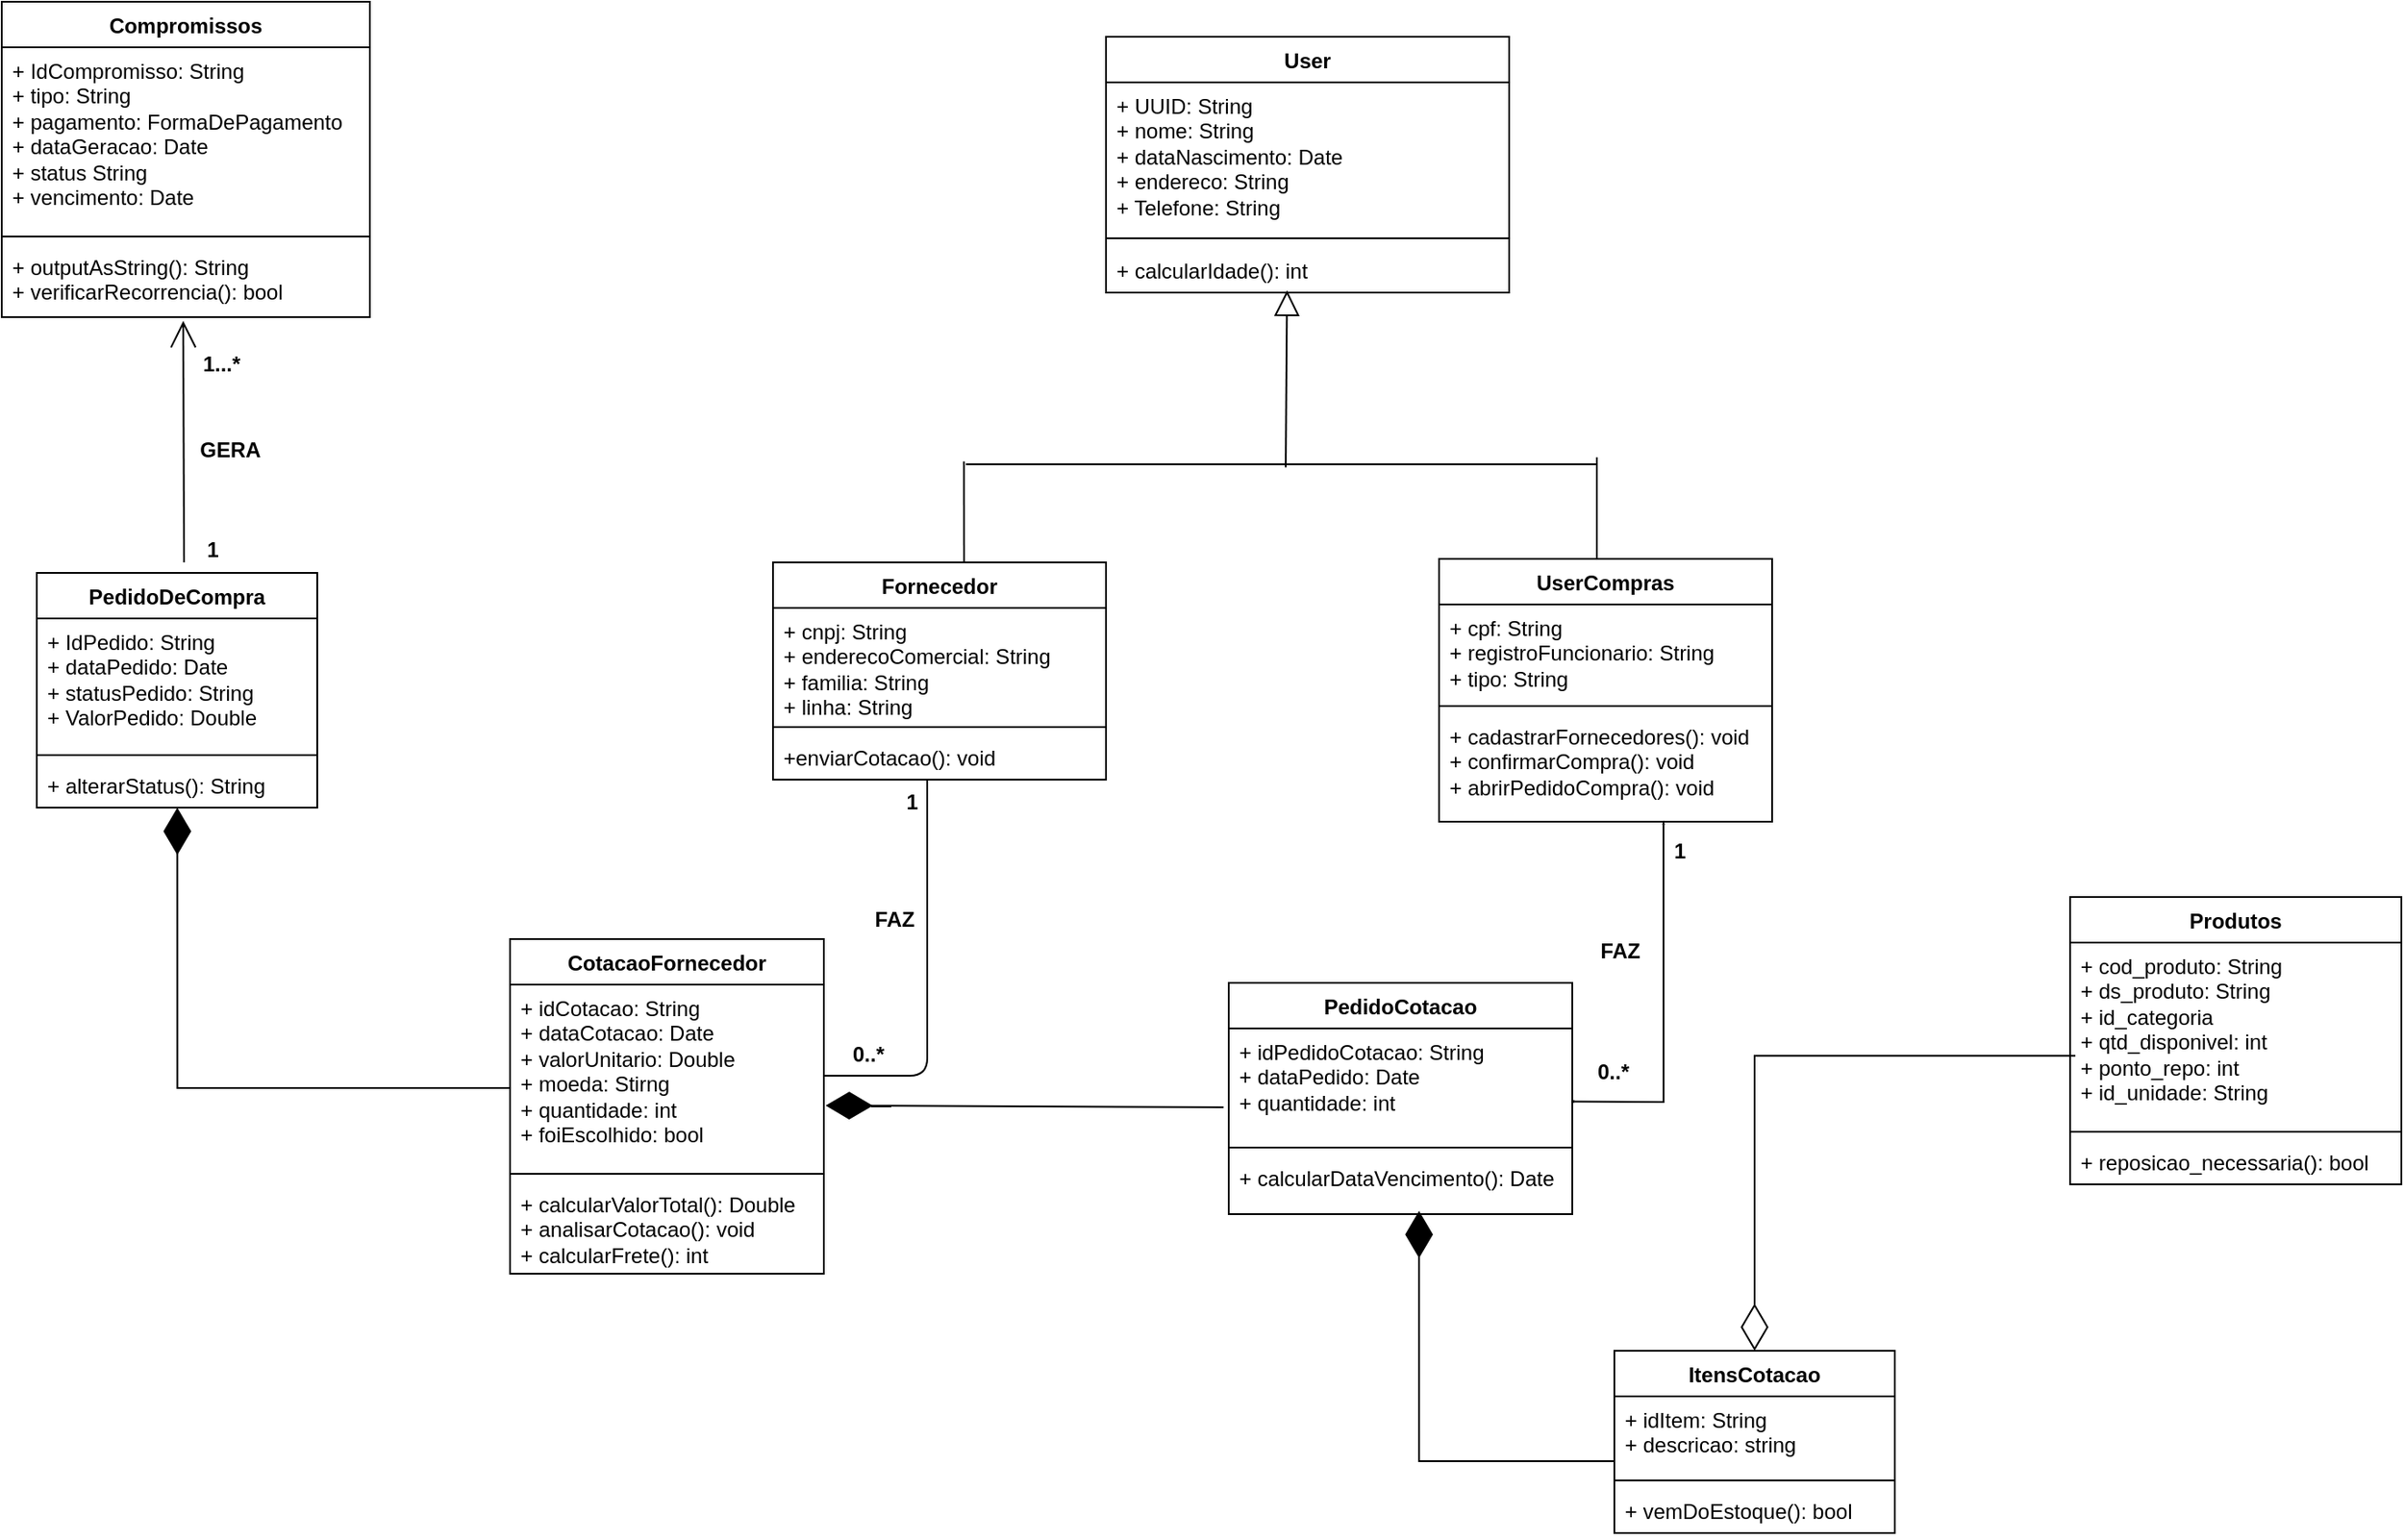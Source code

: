 <mxfile version="22.0.8" type="github">
  <diagram id="C5RBs43oDa-KdzZeNtuy" name="Page-1">
    <mxGraphModel dx="580" dy="243" grid="0" gridSize="10" guides="1" tooltips="1" connect="1" arrows="1" fold="1" page="1" pageScale="1" pageWidth="1654" pageHeight="1169" background="#FFFFFF" math="0" shadow="0">
      <root>
        <mxCell id="WIyWlLk6GJQsqaUBKTNV-0" />
        <mxCell id="WIyWlLk6GJQsqaUBKTNV-1" parent="WIyWlLk6GJQsqaUBKTNV-0" />
        <mxCell id="4EW0FoZZysdQp16mMdRi-5" value="User" style="swimlane;fontStyle=1;align=center;verticalAlign=top;childLayout=stackLayout;horizontal=1;startSize=26;horizontalStack=0;resizeParent=1;resizeParentMax=0;resizeLast=0;collapsible=1;marginBottom=0;whiteSpace=wrap;html=1;swimlaneLine=1;fillColor=default;swimlaneFillColor=default;" parent="WIyWlLk6GJQsqaUBKTNV-1" vertex="1">
          <mxGeometry x="790" y="80" width="230" height="146" as="geometry">
            <mxRectangle x="254" y="70" width="70" height="30" as="alternateBounds" />
          </mxGeometry>
        </mxCell>
        <mxCell id="4EW0FoZZysdQp16mMdRi-6" value="+ UUID: String&lt;br style=&quot;border-color: var(--border-color);&quot;&gt;+ nome: String&lt;br style=&quot;border-color: var(--border-color);&quot;&gt;+ dataNascimento: Date&lt;br style=&quot;border-color: var(--border-color);&quot;&gt;+ endereco: String&lt;br&gt;+ Telefone: String" style="text;strokeColor=none;fillColor=none;align=left;verticalAlign=top;spacingLeft=4;spacingRight=4;overflow=hidden;rotatable=0;points=[[0,0.5],[1,0.5]];portConstraint=eastwest;whiteSpace=wrap;html=1;" parent="4EW0FoZZysdQp16mMdRi-5" vertex="1">
          <mxGeometry y="26" width="230" height="84" as="geometry" />
        </mxCell>
        <mxCell id="4EW0FoZZysdQp16mMdRi-7" value="" style="line;strokeWidth=1;fillColor=none;align=left;verticalAlign=middle;spacingTop=-1;spacingLeft=3;spacingRight=3;rotatable=0;labelPosition=right;points=[];portConstraint=eastwest;strokeColor=default;shadow=0;perimeterSpacing=0;" parent="4EW0FoZZysdQp16mMdRi-5" vertex="1">
          <mxGeometry y="110" width="230" height="10" as="geometry" />
        </mxCell>
        <mxCell id="4EW0FoZZysdQp16mMdRi-12" value="+ calcularIdade(): int" style="text;strokeColor=none;fillColor=none;align=left;verticalAlign=top;spacingLeft=4;spacingRight=4;overflow=hidden;rotatable=0;points=[[0,0.5],[1,0.5]];portConstraint=eastwest;whiteSpace=wrap;html=1;" parent="4EW0FoZZysdQp16mMdRi-5" vertex="1">
          <mxGeometry y="120" width="230" height="26" as="geometry" />
        </mxCell>
        <mxCell id="4EW0FoZZysdQp16mMdRi-9" value="UserCompras" style="swimlane;fontStyle=1;align=center;verticalAlign=top;childLayout=stackLayout;horizontal=1;startSize=26;horizontalStack=0;resizeParent=1;resizeParentMax=0;resizeLast=0;collapsible=1;marginBottom=0;whiteSpace=wrap;html=1;fillColor=default;swimlaneFillColor=default;" parent="WIyWlLk6GJQsqaUBKTNV-1" vertex="1">
          <mxGeometry x="980" y="378" width="190" height="150" as="geometry" />
        </mxCell>
        <mxCell id="4EW0FoZZysdQp16mMdRi-10" value="+ cpf: String&lt;br&gt;+ registroFuncionario: String&lt;br&gt;+ tipo: String" style="text;strokeColor=none;fillColor=none;align=left;verticalAlign=top;spacingLeft=4;spacingRight=4;overflow=hidden;rotatable=0;points=[[0,0.5],[1,0.5]];portConstraint=eastwest;whiteSpace=wrap;html=1;" parent="4EW0FoZZysdQp16mMdRi-9" vertex="1">
          <mxGeometry y="26" width="190" height="54" as="geometry" />
        </mxCell>
        <mxCell id="4EW0FoZZysdQp16mMdRi-11" value="" style="line;strokeWidth=1;fillColor=none;align=left;verticalAlign=middle;spacingTop=-1;spacingLeft=3;spacingRight=3;rotatable=0;labelPosition=right;points=[];portConstraint=eastwest;strokeColor=inherit;" parent="4EW0FoZZysdQp16mMdRi-9" vertex="1">
          <mxGeometry y="80" width="190" height="8" as="geometry" />
        </mxCell>
        <mxCell id="4EW0FoZZysdQp16mMdRi-13" value="+ cadastrarFornecedores(): void&lt;br&gt;+ confirmarCompra(): void&lt;br&gt;+ abrirPedidoCompra(): void" style="text;strokeColor=none;fillColor=none;align=left;verticalAlign=top;spacingLeft=4;spacingRight=4;overflow=hidden;rotatable=0;points=[[0,0.5],[1,0.5]];portConstraint=eastwest;whiteSpace=wrap;html=1;" parent="4EW0FoZZysdQp16mMdRi-9" vertex="1">
          <mxGeometry y="88" width="190" height="62" as="geometry" />
        </mxCell>
        <mxCell id="4EW0FoZZysdQp16mMdRi-14" value="Fornecedor" style="swimlane;fontStyle=1;align=center;verticalAlign=top;childLayout=stackLayout;horizontal=1;startSize=26;horizontalStack=0;resizeParent=1;resizeParentMax=0;resizeLast=0;collapsible=1;marginBottom=0;whiteSpace=wrap;html=1;swimlaneFillColor=default;gradientColor=none;" parent="WIyWlLk6GJQsqaUBKTNV-1" vertex="1">
          <mxGeometry x="600" y="380" width="190" height="124" as="geometry" />
        </mxCell>
        <mxCell id="4EW0FoZZysdQp16mMdRi-15" value="+ cnpj: String&lt;br&gt;+ enderecoComercial: String&lt;br&gt;+ familia: String&lt;br&gt;+ linha: String" style="text;strokeColor=none;fillColor=none;align=left;verticalAlign=top;spacingLeft=4;spacingRight=4;overflow=hidden;rotatable=0;points=[[0,0.5],[1,0.5]];portConstraint=eastwest;whiteSpace=wrap;html=1;" parent="4EW0FoZZysdQp16mMdRi-14" vertex="1">
          <mxGeometry y="26" width="190" height="64" as="geometry" />
        </mxCell>
        <mxCell id="4EW0FoZZysdQp16mMdRi-16" value="" style="line;strokeWidth=1;fillColor=none;align=left;verticalAlign=middle;spacingTop=-1;spacingLeft=3;spacingRight=3;rotatable=0;labelPosition=right;points=[];portConstraint=eastwest;strokeColor=inherit;" parent="4EW0FoZZysdQp16mMdRi-14" vertex="1">
          <mxGeometry y="90" width="190" height="8" as="geometry" />
        </mxCell>
        <mxCell id="4EW0FoZZysdQp16mMdRi-17" value="+enviarCotacao(): void" style="text;strokeColor=none;fillColor=none;align=left;verticalAlign=top;spacingLeft=4;spacingRight=4;overflow=hidden;rotatable=0;points=[[0,0.5],[1,0.5]];portConstraint=eastwest;whiteSpace=wrap;html=1;" parent="4EW0FoZZysdQp16mMdRi-14" vertex="1">
          <mxGeometry y="98" width="190" height="26" as="geometry" />
        </mxCell>
        <mxCell id="4EW0FoZZysdQp16mMdRi-21" value="" style="line;strokeWidth=1;fillColor=none;align=left;verticalAlign=middle;spacingTop=-1;spacingLeft=3;spacingRight=3;rotatable=0;labelPosition=right;points=[];portConstraint=eastwest;strokeColor=inherit;" parent="WIyWlLk6GJQsqaUBKTNV-1" vertex="1">
          <mxGeometry x="710" y="320" width="360" height="8" as="geometry" />
        </mxCell>
        <mxCell id="4EW0FoZZysdQp16mMdRi-25" value="" style="endArrow=none;html=1;rounded=0;entryX=-0.003;entryY=0.292;entryDx=0;entryDy=0;entryPerimeter=0;" parent="WIyWlLk6GJQsqaUBKTNV-1" target="4EW0FoZZysdQp16mMdRi-21" edge="1">
          <mxGeometry width="50" height="50" relative="1" as="geometry">
            <mxPoint x="709" y="380" as="sourcePoint" />
            <mxPoint x="740" y="340" as="targetPoint" />
          </mxGeometry>
        </mxCell>
        <mxCell id="4EW0FoZZysdQp16mMdRi-26" value="" style="endArrow=none;html=1;rounded=0;" parent="WIyWlLk6GJQsqaUBKTNV-1" edge="1">
          <mxGeometry width="50" height="50" relative="1" as="geometry">
            <mxPoint x="1070" y="378" as="sourcePoint" />
            <mxPoint x="1070" y="320" as="targetPoint" />
          </mxGeometry>
        </mxCell>
        <mxCell id="4EW0FoZZysdQp16mMdRi-27" value="" style="endArrow=block;endFill=0;html=1;rounded=0;endSize=12;entryX=0.449;entryY=0.953;entryDx=0;entryDy=0;entryPerimeter=0;exitX=0.507;exitY=0.717;exitDx=0;exitDy=0;exitPerimeter=0;" parent="WIyWlLk6GJQsqaUBKTNV-1" source="4EW0FoZZysdQp16mMdRi-21" target="4EW0FoZZysdQp16mMdRi-12" edge="1">
          <mxGeometry width="160" relative="1" as="geometry">
            <mxPoint x="890" y="324" as="sourcePoint" />
            <mxPoint x="890" y="260" as="targetPoint" />
          </mxGeometry>
        </mxCell>
        <mxCell id="4EW0FoZZysdQp16mMdRi-28" value="PedidoDeCompra" style="swimlane;fontStyle=1;align=center;verticalAlign=top;childLayout=stackLayout;horizontal=1;startSize=26;horizontalStack=0;resizeParent=1;resizeParentMax=0;resizeLast=0;collapsible=1;marginBottom=0;whiteSpace=wrap;html=1;" parent="WIyWlLk6GJQsqaUBKTNV-1" vertex="1">
          <mxGeometry x="180" y="386" width="160" height="134" as="geometry">
            <mxRectangle x="1100" y="605" width="140" height="30" as="alternateBounds" />
          </mxGeometry>
        </mxCell>
        <mxCell id="4EW0FoZZysdQp16mMdRi-29" value="+ IdPedido: String&lt;br&gt;+ dataPedido: Date&lt;br&gt;+ statusPedido: String&lt;br&gt;+ ValorPedido: Double" style="text;strokeColor=none;fillColor=none;align=left;verticalAlign=top;spacingLeft=4;spacingRight=4;overflow=hidden;rotatable=0;points=[[0,0.5],[1,0.5]];portConstraint=eastwest;whiteSpace=wrap;html=1;" parent="4EW0FoZZysdQp16mMdRi-28" vertex="1">
          <mxGeometry y="26" width="160" height="74" as="geometry" />
        </mxCell>
        <mxCell id="4EW0FoZZysdQp16mMdRi-30" value="" style="line;strokeWidth=1;fillColor=none;align=left;verticalAlign=middle;spacingTop=-1;spacingLeft=3;spacingRight=3;rotatable=0;labelPosition=right;points=[];portConstraint=eastwest;strokeColor=inherit;" parent="4EW0FoZZysdQp16mMdRi-28" vertex="1">
          <mxGeometry y="100" width="160" height="8" as="geometry" />
        </mxCell>
        <mxCell id="4EW0FoZZysdQp16mMdRi-31" value="+ alterarStatus(): String" style="text;strokeColor=none;fillColor=none;align=left;verticalAlign=top;spacingLeft=4;spacingRight=4;overflow=hidden;rotatable=0;points=[[0,0.5],[1,0.5]];portConstraint=eastwest;whiteSpace=wrap;html=1;" parent="4EW0FoZZysdQp16mMdRi-28" vertex="1">
          <mxGeometry y="108" width="160" height="26" as="geometry" />
        </mxCell>
        <mxCell id="4EW0FoZZysdQp16mMdRi-32" value="CotacaoFornecedor" style="swimlane;fontStyle=1;align=center;verticalAlign=top;childLayout=stackLayout;horizontal=1;startSize=26;horizontalStack=0;resizeParent=1;resizeParentMax=0;resizeLast=0;collapsible=1;marginBottom=0;whiteSpace=wrap;html=1;" parent="WIyWlLk6GJQsqaUBKTNV-1" vertex="1">
          <mxGeometry x="450" y="595" width="179" height="191" as="geometry" />
        </mxCell>
        <mxCell id="4EW0FoZZysdQp16mMdRi-33" value="+ idCotacao: String&lt;br&gt;+ dataCotacao: Date&lt;br&gt;+ valorUnitario: Double&lt;br&gt;+ moeda: Stirng&lt;br&gt;+ quantidade: int&lt;br&gt;+ foiEscolhido: bool" style="text;strokeColor=none;fillColor=none;align=left;verticalAlign=top;spacingLeft=4;spacingRight=4;overflow=hidden;rotatable=0;points=[[0,0.5],[1,0.5]];portConstraint=eastwest;whiteSpace=wrap;html=1;" parent="4EW0FoZZysdQp16mMdRi-32" vertex="1">
          <mxGeometry y="26" width="179" height="104" as="geometry" />
        </mxCell>
        <mxCell id="4EW0FoZZysdQp16mMdRi-34" value="" style="line;strokeWidth=1;fillColor=none;align=left;verticalAlign=middle;spacingTop=-1;spacingLeft=3;spacingRight=3;rotatable=0;labelPosition=right;points=[];portConstraint=eastwest;strokeColor=inherit;" parent="4EW0FoZZysdQp16mMdRi-32" vertex="1">
          <mxGeometry y="130" width="179" height="8" as="geometry" />
        </mxCell>
        <mxCell id="4EW0FoZZysdQp16mMdRi-35" value="+ calcularValorTotal(): Double&lt;br&gt;+ analisarCotacao(): void&lt;br&gt;+ calcularFrete(): int" style="text;strokeColor=none;fillColor=none;align=left;verticalAlign=top;spacingLeft=4;spacingRight=4;overflow=hidden;rotatable=0;points=[[0,0.5],[1,0.5]];portConstraint=eastwest;whiteSpace=wrap;html=1;" parent="4EW0FoZZysdQp16mMdRi-32" vertex="1">
          <mxGeometry y="138" width="179" height="53" as="geometry" />
        </mxCell>
        <mxCell id="4EW0FoZZysdQp16mMdRi-40" value="PedidoCotacao" style="swimlane;fontStyle=1;align=center;verticalAlign=top;childLayout=stackLayout;horizontal=1;startSize=26;horizontalStack=0;resizeParent=1;resizeParentMax=0;resizeLast=0;collapsible=1;marginBottom=0;whiteSpace=wrap;html=1;" parent="WIyWlLk6GJQsqaUBKTNV-1" vertex="1">
          <mxGeometry x="860" y="620" width="196" height="132" as="geometry" />
        </mxCell>
        <mxCell id="4EW0FoZZysdQp16mMdRi-41" value="+ idPedidoCotacao: String&lt;br&gt;+ dataPedido: Date&lt;br&gt;+ quantidade: int" style="text;strokeColor=none;fillColor=none;align=left;verticalAlign=top;spacingLeft=4;spacingRight=4;overflow=hidden;rotatable=0;points=[[0,0.5],[1,0.5]];portConstraint=eastwest;whiteSpace=wrap;html=1;" parent="4EW0FoZZysdQp16mMdRi-40" vertex="1">
          <mxGeometry y="26" width="196" height="64" as="geometry" />
        </mxCell>
        <mxCell id="4EW0FoZZysdQp16mMdRi-42" value="" style="line;strokeWidth=1;fillColor=none;align=left;verticalAlign=middle;spacingTop=-1;spacingLeft=3;spacingRight=3;rotatable=0;labelPosition=right;points=[];portConstraint=eastwest;strokeColor=inherit;" parent="4EW0FoZZysdQp16mMdRi-40" vertex="1">
          <mxGeometry y="90" width="196" height="8" as="geometry" />
        </mxCell>
        <mxCell id="4EW0FoZZysdQp16mMdRi-43" value="+ calcularDataVencimento(): Date" style="text;strokeColor=none;fillColor=none;align=left;verticalAlign=top;spacingLeft=4;spacingRight=4;overflow=hidden;rotatable=0;points=[[0,0.5],[1,0.5]];portConstraint=eastwest;whiteSpace=wrap;html=1;" parent="4EW0FoZZysdQp16mMdRi-40" vertex="1">
          <mxGeometry y="98" width="196" height="34" as="geometry" />
        </mxCell>
        <mxCell id="4EW0FoZZysdQp16mMdRi-44" value="ItensCotacao" style="swimlane;fontStyle=1;align=center;verticalAlign=top;childLayout=stackLayout;horizontal=1;startSize=26;horizontalStack=0;resizeParent=1;resizeParentMax=0;resizeLast=0;collapsible=1;marginBottom=0;whiteSpace=wrap;html=1;" parent="WIyWlLk6GJQsqaUBKTNV-1" vertex="1">
          <mxGeometry x="1080" y="830" width="160" height="104" as="geometry" />
        </mxCell>
        <mxCell id="4EW0FoZZysdQp16mMdRi-45" value="+ idItem: String&lt;br&gt;+ descricao: string" style="text;strokeColor=none;fillColor=none;align=left;verticalAlign=top;spacingLeft=4;spacingRight=4;overflow=hidden;rotatable=0;points=[[0,0.5],[1,0.5]];portConstraint=eastwest;whiteSpace=wrap;html=1;" parent="4EW0FoZZysdQp16mMdRi-44" vertex="1">
          <mxGeometry y="26" width="160" height="44" as="geometry" />
        </mxCell>
        <mxCell id="4EW0FoZZysdQp16mMdRi-46" value="" style="line;strokeWidth=1;fillColor=none;align=left;verticalAlign=middle;spacingTop=-1;spacingLeft=3;spacingRight=3;rotatable=0;labelPosition=right;points=[];portConstraint=eastwest;strokeColor=inherit;" parent="4EW0FoZZysdQp16mMdRi-44" vertex="1">
          <mxGeometry y="70" width="160" height="8" as="geometry" />
        </mxCell>
        <mxCell id="4EW0FoZZysdQp16mMdRi-47" value="+ vemDoEstoque(): bool" style="text;strokeColor=none;fillColor=none;align=left;verticalAlign=top;spacingLeft=4;spacingRight=4;overflow=hidden;rotatable=0;points=[[0,0.5],[1,0.5]];portConstraint=eastwest;whiteSpace=wrap;html=1;" parent="4EW0FoZZysdQp16mMdRi-44" vertex="1">
          <mxGeometry y="78" width="160" height="26" as="geometry" />
        </mxCell>
        <mxCell id="4EW0FoZZysdQp16mMdRi-49" value="" style="endArrow=none;endFill=0;endSize=12;html=1;rounded=1;edgeStyle=orthogonalEdgeStyle;exitX=0.463;exitY=1.016;exitDx=0;exitDy=0;exitPerimeter=0;" parent="WIyWlLk6GJQsqaUBKTNV-1" target="4EW0FoZZysdQp16mMdRi-33" edge="1" source="4EW0FoZZysdQp16mMdRi-17">
          <mxGeometry width="160" relative="1" as="geometry">
            <mxPoint x="735" y="510" as="sourcePoint" />
            <mxPoint x="905" y="446" as="targetPoint" />
            <Array as="points">
              <mxPoint x="688" y="673" />
            </Array>
          </mxGeometry>
        </mxCell>
        <mxCell id="4EW0FoZZysdQp16mMdRi-48" value="" style="endArrow=diamondThin;endFill=1;endSize=24;html=1;rounded=0;exitX=-0.015;exitY=0.703;exitDx=0;exitDy=0;exitPerimeter=0;" parent="WIyWlLk6GJQsqaUBKTNV-1" source="4EW0FoZZysdQp16mMdRi-41" edge="1">
          <mxGeometry width="160" relative="1" as="geometry">
            <mxPoint x="545" y="696" as="sourcePoint" />
            <mxPoint x="630" y="690" as="targetPoint" />
            <Array as="points" />
          </mxGeometry>
        </mxCell>
        <mxCell id="4EW0FoZZysdQp16mMdRi-51" value="1" style="text;align=center;fontStyle=1;verticalAlign=middle;spacingLeft=3;spacingRight=3;strokeColor=none;rotatable=0;points=[[0,0.5],[1,0.5]];portConstraint=eastwest;html=1;" parent="WIyWlLk6GJQsqaUBKTNV-1" vertex="1">
          <mxGeometry x="639" y="504" width="80" height="26" as="geometry" />
        </mxCell>
        <mxCell id="4EW0FoZZysdQp16mMdRi-52" value="0..*" style="text;align=center;fontStyle=1;verticalAlign=middle;spacingLeft=3;spacingRight=3;strokeColor=none;rotatable=0;points=[[0,0.5],[1,0.5]];portConstraint=eastwest;html=1;" parent="WIyWlLk6GJQsqaUBKTNV-1" vertex="1">
          <mxGeometry x="614" y="648" width="80" height="26" as="geometry" />
        </mxCell>
        <mxCell id="4EW0FoZZysdQp16mMdRi-53" value="FAZ" style="text;align=center;fontStyle=1;verticalAlign=middle;spacingLeft=3;spacingRight=3;strokeColor=none;rotatable=0;points=[[0,0.5],[1,0.5]];portConstraint=eastwest;html=1;" parent="WIyWlLk6GJQsqaUBKTNV-1" vertex="1">
          <mxGeometry x="629" y="571" width="80" height="26" as="geometry" />
        </mxCell>
        <mxCell id="4EW0FoZZysdQp16mMdRi-54" value="" style="endArrow=open;endFill=0;endSize=0;html=1;rounded=0;edgeStyle=orthogonalEdgeStyle;startArrow=openThin;startFill=0;startSize=0;" parent="WIyWlLk6GJQsqaUBKTNV-1" target="4EW0FoZZysdQp16mMdRi-41" edge="1" source="4EW0FoZZysdQp16mMdRi-57">
          <mxGeometry width="160" relative="1" as="geometry">
            <mxPoint x="1080" y="530" as="sourcePoint" />
            <mxPoint x="1050" y="700" as="targetPoint" />
            <Array as="points">
              <mxPoint x="1080" y="678" />
            </Array>
          </mxGeometry>
        </mxCell>
        <mxCell id="4EW0FoZZysdQp16mMdRi-55" value="1" style="text;align=center;fontStyle=1;verticalAlign=middle;spacingLeft=3;spacingRight=3;strokeColor=none;rotatable=0;points=[[0,0.5],[1,0.5]];portConstraint=eastwest;html=1;" parent="WIyWlLk6GJQsqaUBKTNV-1" vertex="1">
          <mxGeometry x="1077.44" y="532" width="80" height="26" as="geometry" />
        </mxCell>
        <mxCell id="4EW0FoZZysdQp16mMdRi-56" value="FAZ" style="text;align=center;fontStyle=1;verticalAlign=middle;spacingLeft=3;spacingRight=3;strokeColor=none;rotatable=0;points=[[0,0.5],[1,0.5]];portConstraint=eastwest;html=1;" parent="WIyWlLk6GJQsqaUBKTNV-1" vertex="1">
          <mxGeometry x="1043" y="589" width="80" height="26" as="geometry" />
        </mxCell>
        <mxCell id="6pf1yLnl8yn6EODteMxN-0" value="" style="endArrow=diamondThin;endFill=1;endSize=24;html=1;rounded=0;edgeStyle=orthogonalEdgeStyle;exitX=-0.001;exitY=0.285;exitDx=0;exitDy=0;exitPerimeter=0;" parent="WIyWlLk6GJQsqaUBKTNV-1" edge="1">
          <mxGeometry width="160" relative="1" as="geometry">
            <mxPoint x="450.0" y="640.64" as="sourcePoint" />
            <mxPoint x="260.16" y="520" as="targetPoint" />
            <Array as="points">
              <mxPoint x="450" y="680" />
              <mxPoint x="260" y="680" />
            </Array>
          </mxGeometry>
        </mxCell>
        <mxCell id="sVcnDYpSXzhmqKhWn-sR-1" value="" style="endArrow=diamondThin;endFill=1;endSize=24;html=1;rounded=0;edgeStyle=orthogonalEdgeStyle;entryX=0.554;entryY=0.945;entryDx=0;entryDy=0;entryPerimeter=0;exitX=0;exitY=0.5;exitDx=0;exitDy=0;" edge="1" parent="WIyWlLk6GJQsqaUBKTNV-1" source="4EW0FoZZysdQp16mMdRi-45" target="4EW0FoZZysdQp16mMdRi-43">
          <mxGeometry width="160" relative="1" as="geometry">
            <mxPoint x="880" y="840" as="sourcePoint" />
            <mxPoint x="1040" y="840" as="targetPoint" />
            <Array as="points">
              <mxPoint x="1080" y="893" />
              <mxPoint x="969" y="893" />
            </Array>
          </mxGeometry>
        </mxCell>
        <mxCell id="sVcnDYpSXzhmqKhWn-sR-2" value="Produtos" style="swimlane;fontStyle=1;align=center;verticalAlign=top;childLayout=stackLayout;horizontal=1;startSize=26;horizontalStack=0;resizeParent=1;resizeParentMax=0;resizeLast=0;collapsible=1;marginBottom=0;whiteSpace=wrap;html=1;" vertex="1" parent="WIyWlLk6GJQsqaUBKTNV-1">
          <mxGeometry x="1340" y="571" width="189" height="164" as="geometry" />
        </mxCell>
        <mxCell id="sVcnDYpSXzhmqKhWn-sR-3" value="+ cod_produto: String&lt;br&gt;+ ds_produto: String&lt;br&gt;+ id_categoria&lt;br&gt;+ qtd_disponivel: int&lt;br&gt;+ ponto_repo: int&lt;br&gt;+ id_unidade: String" style="text;strokeColor=none;fillColor=none;align=left;verticalAlign=top;spacingLeft=4;spacingRight=4;overflow=hidden;rotatable=0;points=[[0,0.5],[1,0.5]];portConstraint=eastwest;whiteSpace=wrap;html=1;" vertex="1" parent="sVcnDYpSXzhmqKhWn-sR-2">
          <mxGeometry y="26" width="189" height="104" as="geometry" />
        </mxCell>
        <mxCell id="sVcnDYpSXzhmqKhWn-sR-4" value="" style="line;strokeWidth=1;fillColor=none;align=left;verticalAlign=middle;spacingTop=-1;spacingLeft=3;spacingRight=3;rotatable=0;labelPosition=right;points=[];portConstraint=eastwest;strokeColor=inherit;" vertex="1" parent="sVcnDYpSXzhmqKhWn-sR-2">
          <mxGeometry y="130" width="189" height="8" as="geometry" />
        </mxCell>
        <mxCell id="sVcnDYpSXzhmqKhWn-sR-5" value="+ reposicao_necessaria(): bool" style="text;strokeColor=none;fillColor=none;align=left;verticalAlign=top;spacingLeft=4;spacingRight=4;overflow=hidden;rotatable=0;points=[[0,0.5],[1,0.5]];portConstraint=eastwest;whiteSpace=wrap;html=1;" vertex="1" parent="sVcnDYpSXzhmqKhWn-sR-2">
          <mxGeometry y="138" width="189" height="26" as="geometry" />
        </mxCell>
        <mxCell id="sVcnDYpSXzhmqKhWn-sR-6" value="" style="endArrow=diamondThin;endFill=0;endSize=24;html=1;rounded=0;entryX=0.5;entryY=0;entryDx=0;entryDy=0;exitX=0.016;exitY=0.621;exitDx=0;exitDy=0;exitPerimeter=0;edgeStyle=orthogonalEdgeStyle;" edge="1" parent="WIyWlLk6GJQsqaUBKTNV-1" source="sVcnDYpSXzhmqKhWn-sR-3" target="4EW0FoZZysdQp16mMdRi-44">
          <mxGeometry width="160" relative="1" as="geometry">
            <mxPoint x="1350" y="700" as="sourcePoint" />
            <mxPoint x="1510" y="700" as="targetPoint" />
          </mxGeometry>
        </mxCell>
        <mxCell id="sVcnDYpSXzhmqKhWn-sR-8" value="Compromissos" style="swimlane;fontStyle=1;align=center;verticalAlign=top;childLayout=stackLayout;horizontal=1;startSize=26;horizontalStack=0;resizeParent=1;resizeParentMax=0;resizeLast=0;collapsible=1;marginBottom=0;whiteSpace=wrap;html=1;fillColor=default;swimlaneFillColor=none;" vertex="1" parent="WIyWlLk6GJQsqaUBKTNV-1">
          <mxGeometry x="160" y="60" width="210" height="180" as="geometry" />
        </mxCell>
        <mxCell id="sVcnDYpSXzhmqKhWn-sR-9" value="+ IdCompromisso: String&lt;br&gt;+ tipo: String&lt;br&gt;+ pagamento: FormaDePagamento&lt;br&gt;+ dataGeracao: Date&lt;br&gt;+ status String&lt;br&gt;+ vencimento: Date" style="text;strokeColor=none;fillColor=none;align=left;verticalAlign=top;spacingLeft=4;spacingRight=4;overflow=hidden;rotatable=0;points=[[0,0.5],[1,0.5]];portConstraint=eastwest;whiteSpace=wrap;html=1;" vertex="1" parent="sVcnDYpSXzhmqKhWn-sR-8">
          <mxGeometry y="26" width="210" height="104" as="geometry" />
        </mxCell>
        <mxCell id="sVcnDYpSXzhmqKhWn-sR-10" value="" style="line;strokeWidth=1;fillColor=none;align=left;verticalAlign=middle;spacingTop=-1;spacingLeft=3;spacingRight=3;rotatable=0;labelPosition=right;points=[];portConstraint=eastwest;strokeColor=inherit;" vertex="1" parent="sVcnDYpSXzhmqKhWn-sR-8">
          <mxGeometry y="130" width="210" height="8" as="geometry" />
        </mxCell>
        <mxCell id="sVcnDYpSXzhmqKhWn-sR-11" value="+ outputAsString(): String&lt;br&gt;+ verificarRecorrencia(): bool" style="text;strokeColor=none;fillColor=none;align=left;verticalAlign=top;spacingLeft=4;spacingRight=4;overflow=hidden;rotatable=0;points=[[0,0.5],[1,0.5]];portConstraint=eastwest;whiteSpace=wrap;html=1;" vertex="1" parent="sVcnDYpSXzhmqKhWn-sR-8">
          <mxGeometry y="138" width="210" height="42" as="geometry" />
        </mxCell>
        <mxCell id="sVcnDYpSXzhmqKhWn-sR-12" value="" style="endArrow=none;endFill=0;endSize=19;html=1;rounded=0;exitX=0.493;exitY=1.051;exitDx=0;exitDy=0;exitPerimeter=0;startArrow=open;startFill=0;startSize=13;" edge="1" parent="WIyWlLk6GJQsqaUBKTNV-1" source="sVcnDYpSXzhmqKhWn-sR-11">
          <mxGeometry width="160" relative="1" as="geometry">
            <mxPoint x="220" y="300" as="sourcePoint" />
            <mxPoint x="264" y="380" as="targetPoint" />
          </mxGeometry>
        </mxCell>
        <mxCell id="sVcnDYpSXzhmqKhWn-sR-13" value="1...*" style="text;align=center;fontStyle=1;verticalAlign=middle;spacingLeft=3;spacingRight=3;strokeColor=none;rotatable=0;points=[[0,0.5],[1,0.5]];portConstraint=eastwest;html=1;" vertex="1" parent="WIyWlLk6GJQsqaUBKTNV-1">
          <mxGeometry x="245" y="254" width="80" height="26" as="geometry" />
        </mxCell>
        <mxCell id="sVcnDYpSXzhmqKhWn-sR-14" value="1" style="text;align=center;fontStyle=1;verticalAlign=middle;spacingLeft=3;spacingRight=3;strokeColor=none;rotatable=0;points=[[0,0.5],[1,0.5]];portConstraint=eastwest;html=1;" vertex="1" parent="WIyWlLk6GJQsqaUBKTNV-1">
          <mxGeometry x="240" y="360" width="80" height="26" as="geometry" />
        </mxCell>
        <mxCell id="sVcnDYpSXzhmqKhWn-sR-15" value="GERA" style="text;align=center;fontStyle=1;verticalAlign=middle;spacingLeft=3;spacingRight=3;strokeColor=none;rotatable=0;points=[[0,0.5],[1,0.5]];portConstraint=eastwest;html=1;" vertex="1" parent="WIyWlLk6GJQsqaUBKTNV-1">
          <mxGeometry x="250" y="303" width="80" height="26" as="geometry" />
        </mxCell>
        <mxCell id="sVcnDYpSXzhmqKhWn-sR-16" value="" style="endArrow=open;endFill=0;endSize=0;html=1;rounded=0;edgeStyle=orthogonalEdgeStyle;startArrow=openThin;startFill=0;startSize=0;entryX=0.996;entryY=0.652;entryDx=0;entryDy=0;entryPerimeter=0;exitX=0.674;exitY=0.996;exitDx=0;exitDy=0;exitPerimeter=0;" edge="1" parent="WIyWlLk6GJQsqaUBKTNV-1" source="4EW0FoZZysdQp16mMdRi-13" target="4EW0FoZZysdQp16mMdRi-41">
          <mxGeometry width="160" relative="1" as="geometry">
            <mxPoint x="1107.44" y="532" as="sourcePoint" />
            <mxPoint x="1077.08" y="689.446" as="targetPoint" />
            <Array as="points">
              <mxPoint x="1108" y="688" />
              <mxPoint x="1107" y="688" />
            </Array>
          </mxGeometry>
        </mxCell>
        <mxCell id="4EW0FoZZysdQp16mMdRi-57" value="0..*" style="text;align=center;fontStyle=1;verticalAlign=middle;spacingLeft=3;spacingRight=3;strokeColor=none;rotatable=0;points=[[0,0.5],[1,0.5]];portConstraint=eastwest;html=1;" parent="WIyWlLk6GJQsqaUBKTNV-1" vertex="1">
          <mxGeometry x="1039" y="658" width="80" height="26" as="geometry" />
        </mxCell>
      </root>
    </mxGraphModel>
  </diagram>
</mxfile>
